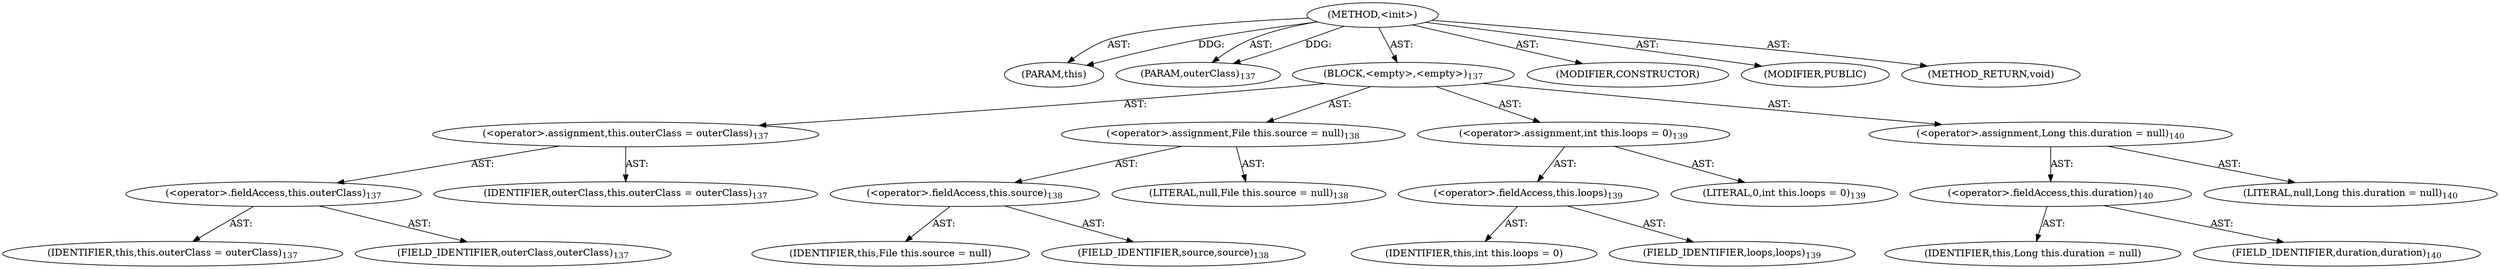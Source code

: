 digraph "&lt;init&gt;" {  
"111669149707" [label = <(METHOD,&lt;init&gt;)> ]
"115964116999" [label = <(PARAM,this)> ]
"115964117000" [label = <(PARAM,outerClass)<SUB>137</SUB>> ]
"25769803798" [label = <(BLOCK,&lt;empty&gt;,&lt;empty&gt;)<SUB>137</SUB>> ]
"30064771171" [label = <(&lt;operator&gt;.assignment,this.outerClass = outerClass)<SUB>137</SUB>> ]
"30064771172" [label = <(&lt;operator&gt;.fieldAccess,this.outerClass)<SUB>137</SUB>> ]
"68719476748" [label = <(IDENTIFIER,this,this.outerClass = outerClass)<SUB>137</SUB>> ]
"55834574882" [label = <(FIELD_IDENTIFIER,outerClass,outerClass)<SUB>137</SUB>> ]
"68719476749" [label = <(IDENTIFIER,outerClass,this.outerClass = outerClass)<SUB>137</SUB>> ]
"30064771173" [label = <(&lt;operator&gt;.assignment,File this.source = null)<SUB>138</SUB>> ]
"30064771174" [label = <(&lt;operator&gt;.fieldAccess,this.source)<SUB>138</SUB>> ]
"68719476812" [label = <(IDENTIFIER,this,File this.source = null)> ]
"55834574883" [label = <(FIELD_IDENTIFIER,source,source)<SUB>138</SUB>> ]
"90194313227" [label = <(LITERAL,null,File this.source = null)<SUB>138</SUB>> ]
"30064771175" [label = <(&lt;operator&gt;.assignment,int this.loops = 0)<SUB>139</SUB>> ]
"30064771176" [label = <(&lt;operator&gt;.fieldAccess,this.loops)<SUB>139</SUB>> ]
"68719476813" [label = <(IDENTIFIER,this,int this.loops = 0)> ]
"55834574884" [label = <(FIELD_IDENTIFIER,loops,loops)<SUB>139</SUB>> ]
"90194313228" [label = <(LITERAL,0,int this.loops = 0)<SUB>139</SUB>> ]
"30064771177" [label = <(&lt;operator&gt;.assignment,Long this.duration = null)<SUB>140</SUB>> ]
"30064771178" [label = <(&lt;operator&gt;.fieldAccess,this.duration)<SUB>140</SUB>> ]
"68719476814" [label = <(IDENTIFIER,this,Long this.duration = null)> ]
"55834574885" [label = <(FIELD_IDENTIFIER,duration,duration)<SUB>140</SUB>> ]
"90194313229" [label = <(LITERAL,null,Long this.duration = null)<SUB>140</SUB>> ]
"133143986203" [label = <(MODIFIER,CONSTRUCTOR)> ]
"133143986204" [label = <(MODIFIER,PUBLIC)> ]
"128849018891" [label = <(METHOD_RETURN,void)> ]
  "111669149707" -> "115964116999"  [ label = "AST: "] 
  "111669149707" -> "115964117000"  [ label = "AST: "] 
  "111669149707" -> "25769803798"  [ label = "AST: "] 
  "111669149707" -> "133143986203"  [ label = "AST: "] 
  "111669149707" -> "133143986204"  [ label = "AST: "] 
  "111669149707" -> "128849018891"  [ label = "AST: "] 
  "25769803798" -> "30064771171"  [ label = "AST: "] 
  "25769803798" -> "30064771173"  [ label = "AST: "] 
  "25769803798" -> "30064771175"  [ label = "AST: "] 
  "25769803798" -> "30064771177"  [ label = "AST: "] 
  "30064771171" -> "30064771172"  [ label = "AST: "] 
  "30064771171" -> "68719476749"  [ label = "AST: "] 
  "30064771172" -> "68719476748"  [ label = "AST: "] 
  "30064771172" -> "55834574882"  [ label = "AST: "] 
  "30064771173" -> "30064771174"  [ label = "AST: "] 
  "30064771173" -> "90194313227"  [ label = "AST: "] 
  "30064771174" -> "68719476812"  [ label = "AST: "] 
  "30064771174" -> "55834574883"  [ label = "AST: "] 
  "30064771175" -> "30064771176"  [ label = "AST: "] 
  "30064771175" -> "90194313228"  [ label = "AST: "] 
  "30064771176" -> "68719476813"  [ label = "AST: "] 
  "30064771176" -> "55834574884"  [ label = "AST: "] 
  "30064771177" -> "30064771178"  [ label = "AST: "] 
  "30064771177" -> "90194313229"  [ label = "AST: "] 
  "30064771178" -> "68719476814"  [ label = "AST: "] 
  "30064771178" -> "55834574885"  [ label = "AST: "] 
  "111669149707" -> "115964116999"  [ label = "DDG: "] 
  "111669149707" -> "115964117000"  [ label = "DDG: "] 
}
